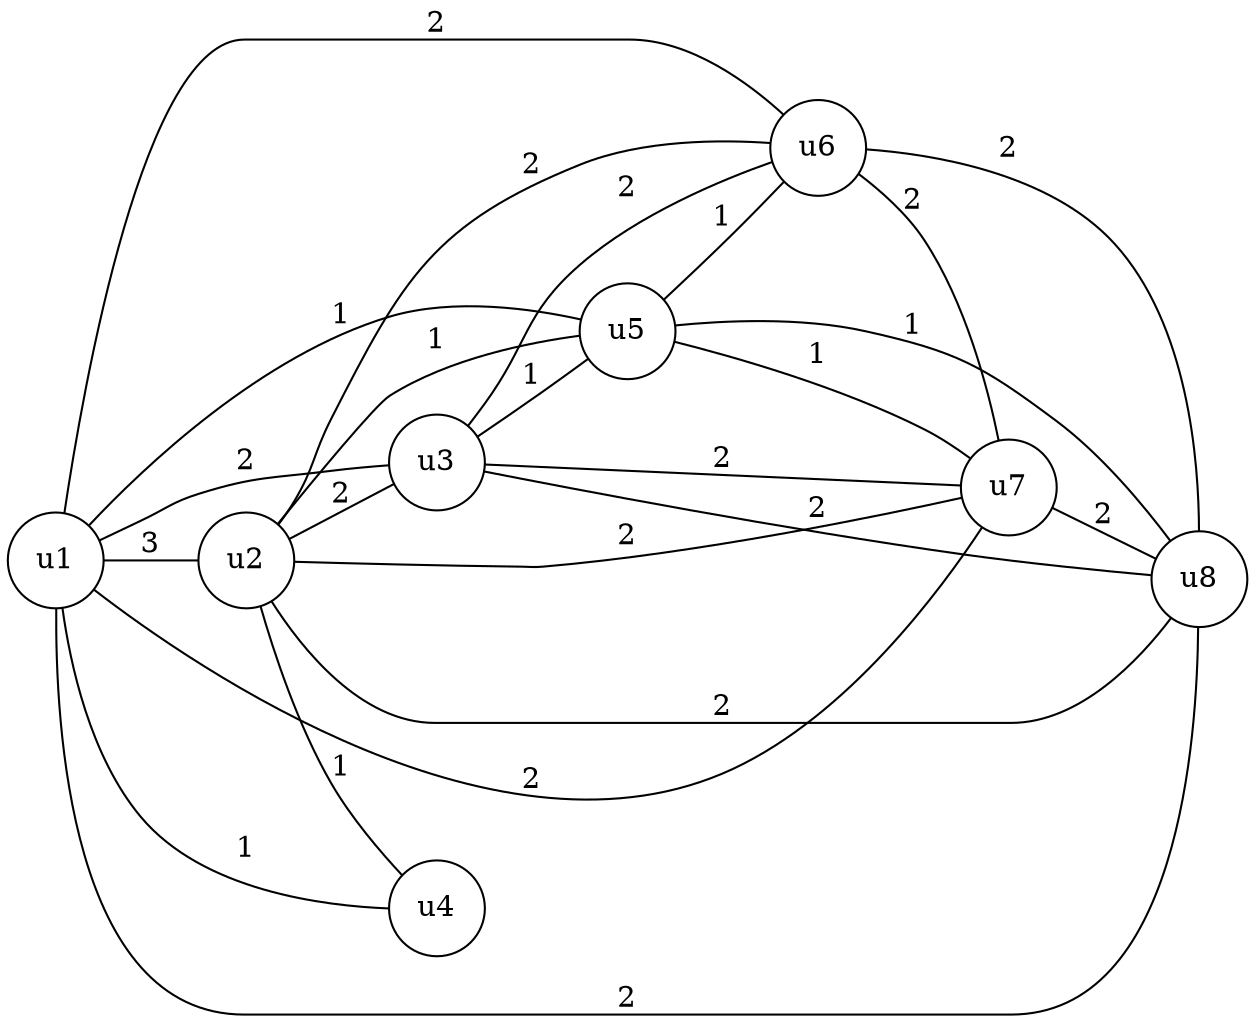 graph "" {
	graph [rankdir=LR];
	node [shape=circle];
	u1 -- u2	[label=3];
	u1 -- u3	[label=2];
	u1 -- u5	[label=1];
	u1 -- u8	[label=2];
	u1 -- u4	[label=1];
	u1 -- u6	[label=2];
	u1 -- u7	[label=2];
	u2 -- u3	[label=2];
	u2 -- u4	[label=1];
	u2 -- u5	[label=1];
	u2 -- u6	[label=2];
	u2 -- u7	[label=2];
	u2 -- u8	[label=2];
	u3 -- u5	[label=1];
	u3 -- u6	[label=2];
	u3 -- u7	[label=2];
	u3 -- u8	[label=2];
	u5 -- u6	[label=1];
	u5 -- u7	[label=1];
	u5 -- u8	[label=1];
	u6 -- u7	[label=2];
	u6 -- u8	[label=2];
	u7 -- u8	[label=2];
}

// dot -Tpng fig12.gv -o graph.png
// xdot fig12.gv

